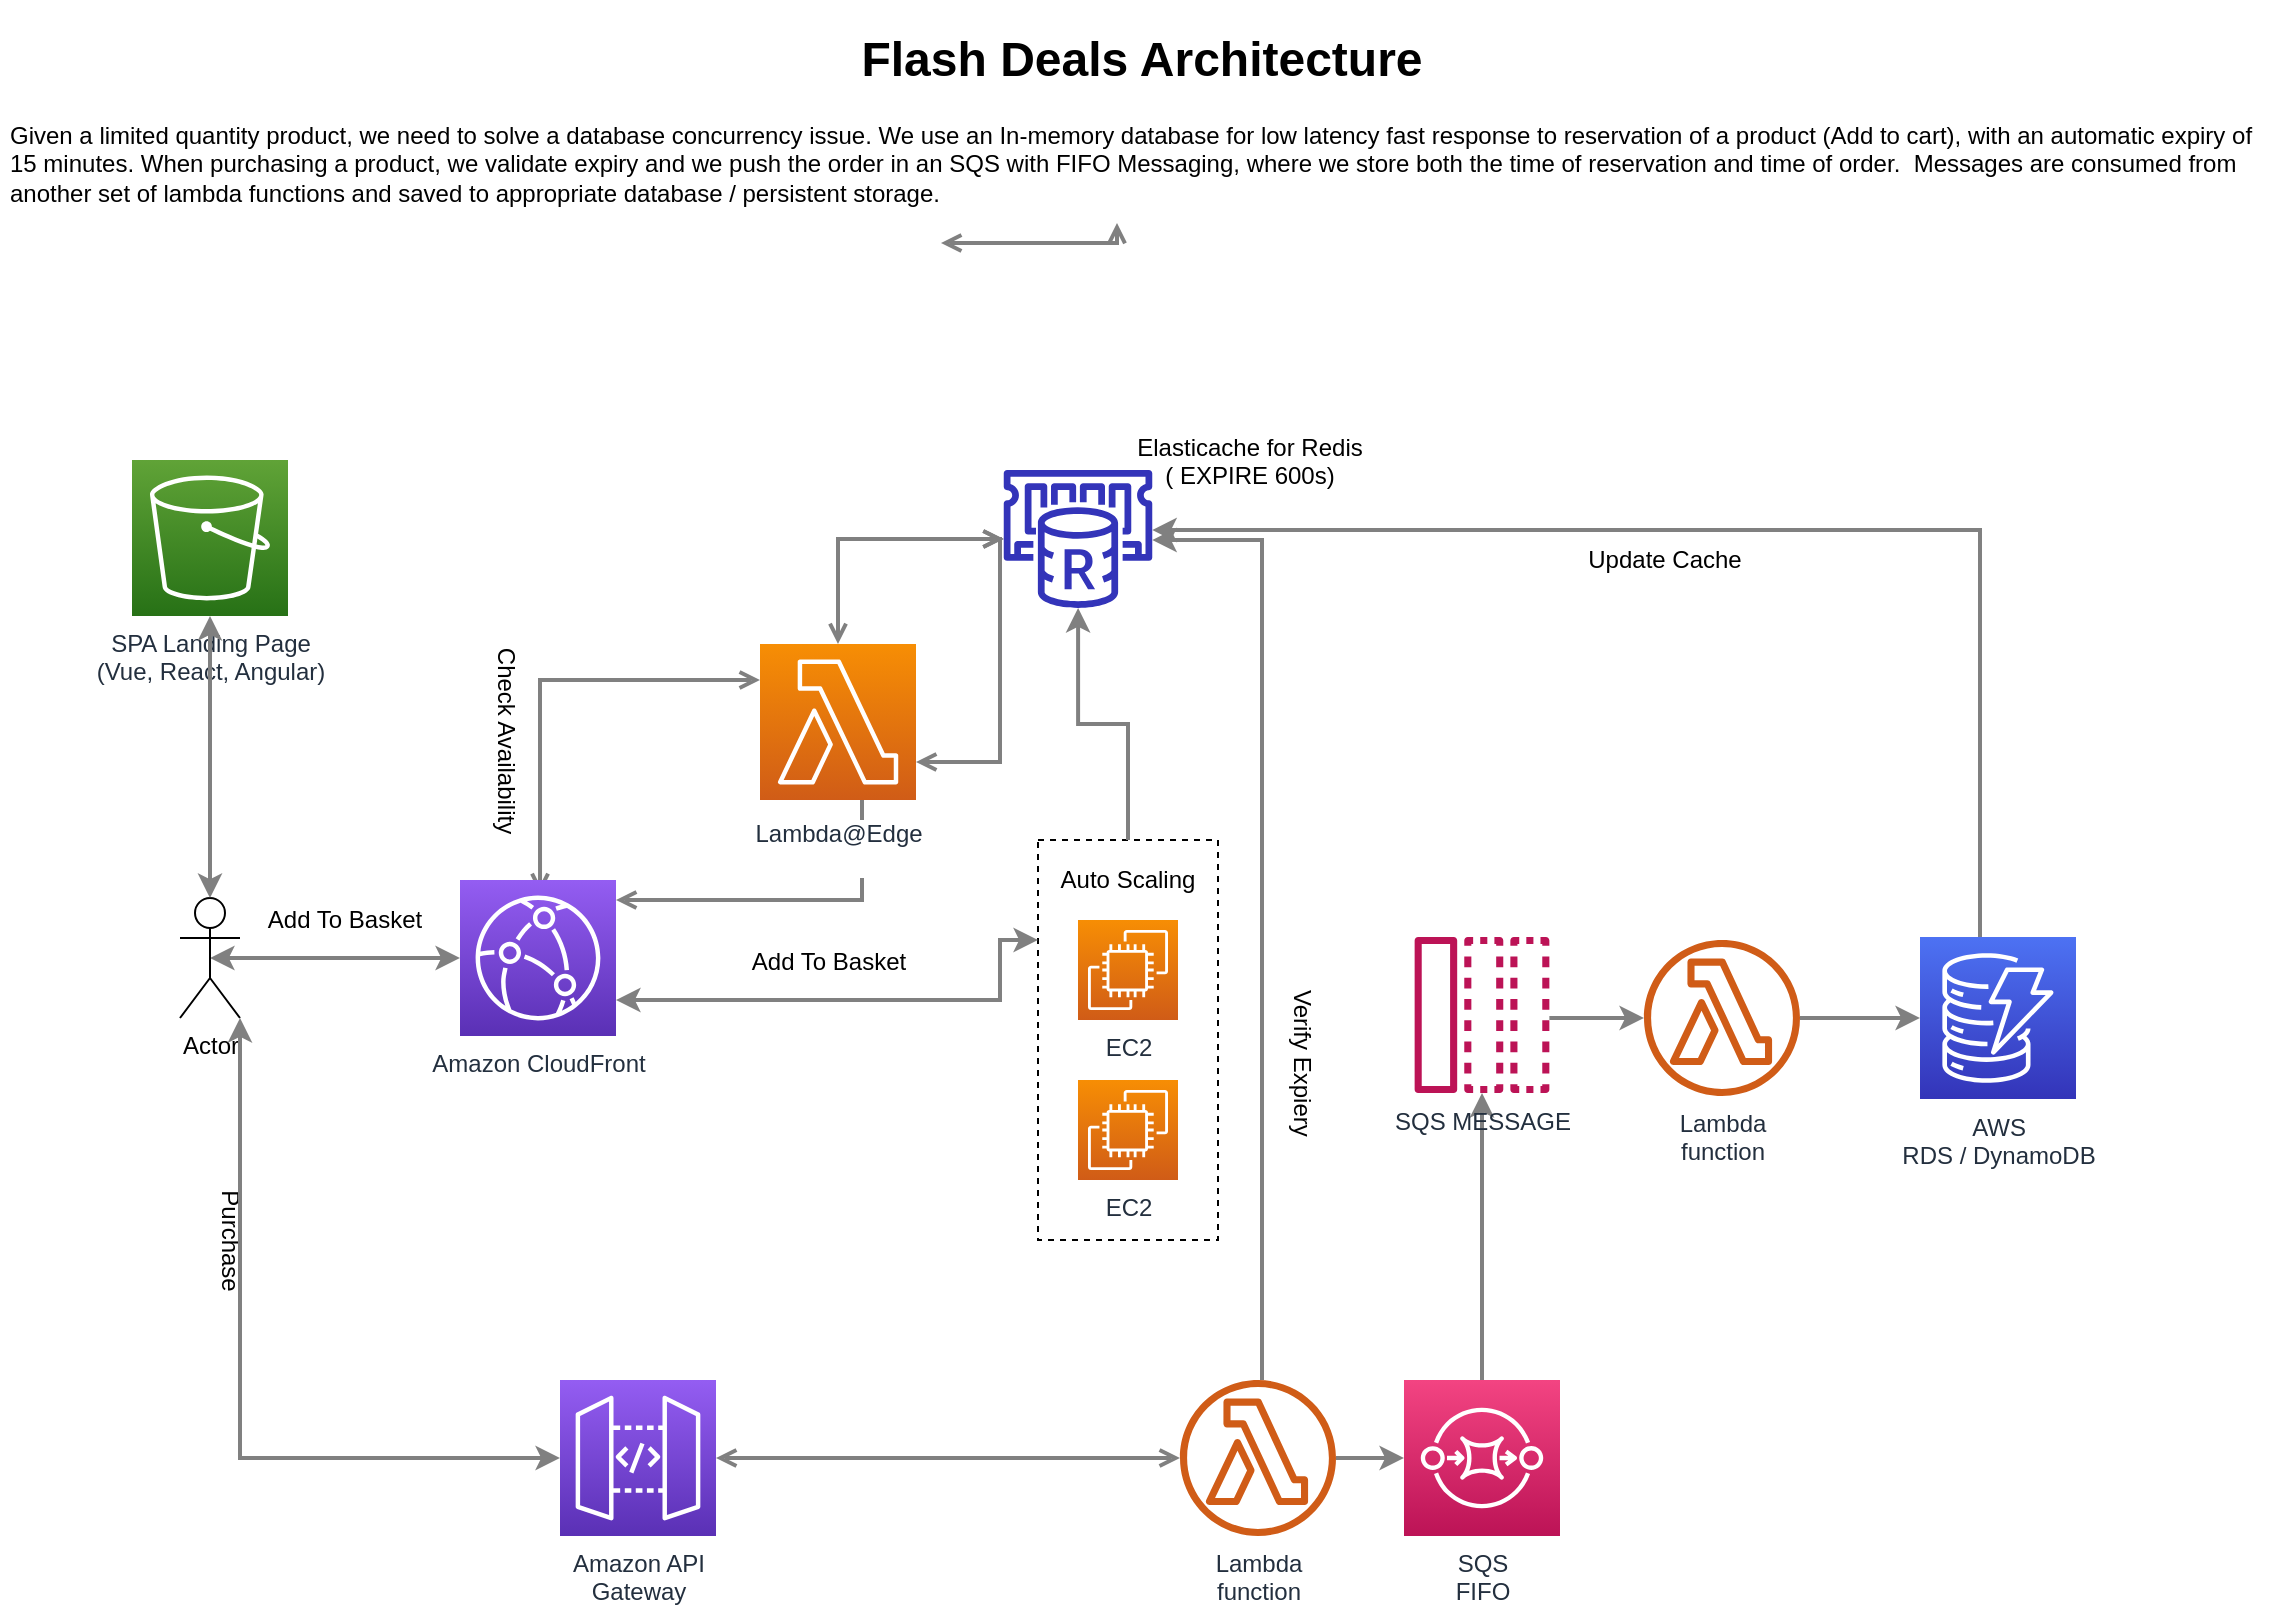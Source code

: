 <mxfile version="12.6.4" type="device"><diagram id="Ht1M8jgEwFfnCIfOTk4-" name="Page-1"><mxGraphModel dx="1408" dy="755" grid="1" gridSize="10" guides="1" tooltips="1" connect="1" arrows="1" fold="1" page="1" pageScale="1" pageWidth="1169" pageHeight="827" math="0" shadow="0"><root><mxCell id="0"/><mxCell id="1" parent="0"/><mxCell id="UEzPUAAOIrF-is8g5C7q-125" style="edgeStyle=orthogonalEdgeStyle;rounded=0;orthogonalLoop=1;jettySize=auto;html=1;startArrow=open;startFill=0;endArrow=open;endFill=0;strokeWidth=2;strokeColor=#808080;" parent="1" edge="1"><mxGeometry relative="1" as="geometry"><Array as="points"><mxPoint x="530.5" y="101.5"/><mxPoint x="530.5" y="101.5"/></Array><mxPoint x="490.5" y="101.5" as="sourcePoint"/></mxGeometry></mxCell><mxCell id="UEzPUAAOIrF-is8g5C7q-126" style="edgeStyle=orthogonalEdgeStyle;rounded=0;orthogonalLoop=1;jettySize=auto;html=1;startArrow=open;startFill=0;endArrow=open;endFill=0;strokeWidth=2;strokeColor=#808080;entryX=0.513;entryY=0.09;entryDx=0;entryDy=0;entryPerimeter=0;" parent="1" source="UEzPUAAOIrF-is8g5C7q-113" target="K_4HwZ62VuA4Mpn8NYxn-1" edge="1"><mxGeometry relative="1" as="geometry"><mxPoint x="330" y="460.5" as="targetPoint"/><Array as="points"><mxPoint x="290" y="340"/></Array></mxGeometry></mxCell><mxCell id="UEzPUAAOIrF-is8g5C7q-129" style="edgeStyle=orthogonalEdgeStyle;rounded=0;orthogonalLoop=1;jettySize=auto;html=1;startArrow=open;startFill=0;endArrow=open;endFill=0;strokeWidth=2;strokeColor=#808080;" parent="1" source="K_4HwZ62VuA4Mpn8NYxn-10" target="UEzPUAAOIrF-is8g5C7q-115" edge="1"><mxGeometry relative="1" as="geometry"><Array as="points"/><mxPoint x="477.5" y="581.5" as="sourcePoint"/></mxGeometry></mxCell><mxCell id="UEzPUAAOIrF-is8g5C7q-141" style="edgeStyle=orthogonalEdgeStyle;rounded=0;orthogonalLoop=1;jettySize=auto;html=1;startArrow=none;startFill=0;endArrow=open;endFill=0;strokeWidth=2;strokeColor=#808080;" parent="1" source="UEzPUAAOIrF-is8g5C7q-113" target="K_4HwZ62VuA4Mpn8NYxn-1" edge="1"><mxGeometry relative="1" as="geometry"><mxPoint x="422" y="390.724" as="sourcePoint"/><mxPoint x="369" y="482" as="targetPoint"/><Array as="points"><mxPoint x="451" y="450"/></Array></mxGeometry></mxCell><mxCell id="UEzPUAAOIrF-is8g5C7q-143" style="edgeStyle=orthogonalEdgeStyle;rounded=0;orthogonalLoop=1;jettySize=auto;html=1;startArrow=open;startFill=0;endArrow=open;endFill=0;strokeWidth=2;strokeColor=#808080;" parent="1" edge="1"><mxGeometry relative="1" as="geometry"><mxPoint x="490.5" y="121.5" as="sourcePoint"/><mxPoint x="578.5" y="111.5" as="targetPoint"/><Array as="points"><mxPoint x="530.5" y="121.5"/><mxPoint x="530.5" y="121.5"/></Array></mxGeometry></mxCell><mxCell id="UEzPUAAOIrF-is8g5C7q-113" value="&lt;div&gt;Lambda@Edge&lt;/div&gt;&lt;div&gt;&lt;br&gt;&lt;/div&gt;" style="outlineConnect=0;fontColor=#232F3E;gradientColor=#F78E04;gradientDirection=north;fillColor=#D05C17;strokeColor=#ffffff;dashed=0;verticalLabelPosition=bottom;verticalAlign=top;align=center;html=1;fontSize=12;fontStyle=0;aspect=fixed;shape=mxgraph.aws4.resourceIcon;resIcon=mxgraph.aws4.lambda;labelBackgroundColor=#ffffff;spacingTop=3;" parent="1" vertex="1"><mxGeometry x="400" y="322" width="78" height="78" as="geometry"/></mxCell><mxCell id="K_4HwZ62VuA4Mpn8NYxn-13" style="edgeStyle=orthogonalEdgeStyle;rounded=0;orthogonalLoop=1;jettySize=auto;html=1;strokeColor=#808080;strokeWidth=2;" parent="1" source="UEzPUAAOIrF-is8g5C7q-115" target="K_4HwZ62VuA4Mpn8NYxn-12" edge="1"><mxGeometry relative="1" as="geometry"/></mxCell><mxCell id="UEzPUAAOIrF-is8g5C7q-115" value="Lambda&lt;br&gt;function" style="outlineConnect=0;fontColor=#232F3E;gradientColor=none;fillColor=#D05C17;strokeColor=none;dashed=0;verticalLabelPosition=bottom;verticalAlign=top;align=center;html=1;fontSize=12;fontStyle=0;aspect=fixed;pointerEvents=1;shape=mxgraph.aws4.lambda_function;labelBackgroundColor=#ffffff;" parent="1" vertex="1"><mxGeometry x="610" y="690" width="78" height="78" as="geometry"/></mxCell><mxCell id="K_4HwZ62VuA4Mpn8NYxn-34" value="" style="edgeStyle=orthogonalEdgeStyle;rounded=0;orthogonalLoop=1;jettySize=auto;html=1;strokeColor=#808080;strokeWidth=2;startArrow=classic;startFill=1;entryX=0.5;entryY=0.5;entryDx=0;entryDy=0;entryPerimeter=0;" parent="1" source="K_4HwZ62VuA4Mpn8NYxn-1" target="K_4HwZ62VuA4Mpn8NYxn-43" edge="1"><mxGeometry relative="1" as="geometry"><mxPoint x="170" y="490" as="targetPoint"/><Array as="points"/></mxGeometry></mxCell><mxCell id="aXWty4QicW51y7W8SvDB-5" value="Add To Basket" style="text;html=1;align=center;verticalAlign=middle;resizable=0;points=[];labelBackgroundColor=#ffffff;" vertex="1" connectable="0" parent="K_4HwZ62VuA4Mpn8NYxn-34"><mxGeometry x="0.12" y="-3" relative="1" as="geometry"><mxPoint x="12" y="-16" as="offset"/></mxGeometry></mxCell><mxCell id="K_4HwZ62VuA4Mpn8NYxn-1" value="Amazon CloudFront" style="outlineConnect=0;fontColor=#232F3E;gradientColor=#945DF2;gradientDirection=north;fillColor=#5A30B5;strokeColor=#ffffff;dashed=0;verticalLabelPosition=bottom;verticalAlign=top;align=center;html=1;fontSize=12;fontStyle=0;aspect=fixed;shape=mxgraph.aws4.resourceIcon;resIcon=mxgraph.aws4.cloudfront;" parent="1" vertex="1"><mxGeometry x="250" y="440" width="78" height="78" as="geometry"/></mxCell><mxCell id="K_4HwZ62VuA4Mpn8NYxn-7" style="edgeStyle=orthogonalEdgeStyle;rounded=0;orthogonalLoop=1;jettySize=auto;html=1;startArrow=open;startFill=0;endArrow=open;endFill=0;strokeWidth=2;strokeColor=#808080;" parent="1" source="K_4HwZ62VuA4Mpn8NYxn-6" target="UEzPUAAOIrF-is8g5C7q-113" edge="1"><mxGeometry relative="1" as="geometry"><mxPoint x="430" y="272" as="sourcePoint"/><mxPoint x="418.014" y="322.52" as="targetPoint"/></mxGeometry></mxCell><mxCell id="K_4HwZ62VuA4Mpn8NYxn-9" style="edgeStyle=orthogonalEdgeStyle;rounded=0;orthogonalLoop=1;jettySize=auto;html=1;startArrow=open;startFill=0;endArrow=open;endFill=0;strokeWidth=2;strokeColor=#808080;" parent="1" source="K_4HwZ62VuA4Mpn8NYxn-6" target="UEzPUAAOIrF-is8g5C7q-113" edge="1"><mxGeometry relative="1" as="geometry"><mxPoint x="490" y="320" as="sourcePoint"/><mxPoint x="653" y="362" as="targetPoint"/><Array as="points"><mxPoint x="520" y="381"/></Array></mxGeometry></mxCell><mxCell id="K_4HwZ62VuA4Mpn8NYxn-10" value="&lt;div&gt;Amazon API&lt;/div&gt;&lt;div&gt;Gateway&lt;br&gt;&lt;/div&gt;" style="outlineConnect=0;fontColor=#232F3E;gradientColor=#945DF2;gradientDirection=north;fillColor=#5A30B5;strokeColor=#ffffff;dashed=0;verticalLabelPosition=bottom;verticalAlign=top;align=center;html=1;fontSize=12;fontStyle=0;aspect=fixed;shape=mxgraph.aws4.resourceIcon;resIcon=mxgraph.aws4.api_gateway;" parent="1" vertex="1"><mxGeometry x="300" y="690" width="78" height="78" as="geometry"/></mxCell><mxCell id="K_4HwZ62VuA4Mpn8NYxn-15" style="edgeStyle=orthogonalEdgeStyle;rounded=0;orthogonalLoop=1;jettySize=auto;html=1;strokeColor=#808080;strokeWidth=2;" parent="1" source="K_4HwZ62VuA4Mpn8NYxn-12" target="K_4HwZ62VuA4Mpn8NYxn-14" edge="1"><mxGeometry relative="1" as="geometry"/></mxCell><mxCell id="K_4HwZ62VuA4Mpn8NYxn-12" value="&lt;div&gt;SQS&lt;/div&gt;&lt;div&gt;FIFO&lt;br&gt;&lt;/div&gt;" style="outlineConnect=0;fontColor=#232F3E;gradientColor=#F34482;gradientDirection=north;fillColor=#BC1356;strokeColor=#ffffff;dashed=0;verticalLabelPosition=bottom;verticalAlign=top;align=center;html=1;fontSize=12;fontStyle=0;aspect=fixed;shape=mxgraph.aws4.resourceIcon;resIcon=mxgraph.aws4.sqs;" parent="1" vertex="1"><mxGeometry x="722" y="690" width="78" height="78" as="geometry"/></mxCell><mxCell id="K_4HwZ62VuA4Mpn8NYxn-22" style="edgeStyle=orthogonalEdgeStyle;rounded=0;orthogonalLoop=1;jettySize=auto;html=1;strokeColor=#808080;strokeWidth=2;" parent="1" source="K_4HwZ62VuA4Mpn8NYxn-14" target="K_4HwZ62VuA4Mpn8NYxn-21" edge="1"><mxGeometry relative="1" as="geometry"><mxPoint x="790" y="630" as="targetPoint"/><Array as="points"><mxPoint x="810" y="509"/><mxPoint x="810" y="509"/></Array></mxGeometry></mxCell><mxCell id="K_4HwZ62VuA4Mpn8NYxn-14" value="SQS MESSAGE" style="outlineConnect=0;fontColor=#232F3E;gradientColor=none;fillColor=#BC1356;strokeColor=none;dashed=0;verticalLabelPosition=bottom;verticalAlign=top;align=center;html=1;fontSize=12;fontStyle=0;aspect=fixed;pointerEvents=1;shape=mxgraph.aws4.message;" parent="1" vertex="1"><mxGeometry x="723" y="468.5" width="76" height="78" as="geometry"/></mxCell><mxCell id="K_4HwZ62VuA4Mpn8NYxn-27" style="edgeStyle=orthogonalEdgeStyle;rounded=0;orthogonalLoop=1;jettySize=auto;html=1;strokeColor=#808080;strokeWidth=2;" parent="1" source="K_4HwZ62VuA4Mpn8NYxn-21" target="K_4HwZ62VuA4Mpn8NYxn-25" edge="1"><mxGeometry relative="1" as="geometry"/></mxCell><mxCell id="K_4HwZ62VuA4Mpn8NYxn-25" value="&lt;div&gt;AWS &lt;br&gt;&lt;/div&gt;&lt;div&gt;RDS / DynamoDB&lt;br&gt;&lt;/div&gt;" style="outlineConnect=0;fontColor=#232F3E;gradientColor=#4D72F3;gradientDirection=north;fillColor=#3334B9;strokeColor=#ffffff;dashed=0;verticalLabelPosition=bottom;verticalAlign=top;align=center;html=1;fontSize=12;fontStyle=0;aspect=fixed;shape=mxgraph.aws4.resourceIcon;resIcon=mxgraph.aws4.dynamodb;" parent="1" vertex="1"><mxGeometry x="980" y="468.5" width="78" height="81" as="geometry"/></mxCell><mxCell id="K_4HwZ62VuA4Mpn8NYxn-32" style="edgeStyle=orthogonalEdgeStyle;rounded=0;orthogonalLoop=1;jettySize=auto;html=1;strokeColor=#808080;strokeWidth=2;" parent="1" source="K_4HwZ62VuA4Mpn8NYxn-25" target="K_4HwZ62VuA4Mpn8NYxn-6" edge="1"><mxGeometry relative="1" as="geometry"><mxPoint x="620" y="280" as="targetPoint"/><Array as="points"><mxPoint x="1010" y="265"/></Array><mxPoint x="1050" y="410" as="sourcePoint"/></mxGeometry></mxCell><mxCell id="K_4HwZ62VuA4Mpn8NYxn-33" value="&lt;div&gt;Update Cache &lt;br&gt;&lt;/div&gt;" style="text;html=1;align=center;verticalAlign=middle;resizable=0;points=[];labelBackgroundColor=#ffffff;" parent="K_4HwZ62VuA4Mpn8NYxn-32" vertex="1" connectable="0"><mxGeometry x="0.07" y="-1" relative="1" as="geometry"><mxPoint x="-31.14" y="15.5" as="offset"/></mxGeometry></mxCell><mxCell id="K_4HwZ62VuA4Mpn8NYxn-43" value="Actor" style="shape=umlActor;verticalLabelPosition=bottom;labelBackgroundColor=#ffffff;verticalAlign=top;html=1;outlineConnect=0;" parent="1" vertex="1"><mxGeometry x="110" y="449" width="30" height="60" as="geometry"/></mxCell><mxCell id="K_4HwZ62VuA4Mpn8NYxn-46" value="&lt;h1 align=&quot;center&quot;&gt;Flash Deals Architecture&lt;br&gt;&lt;/h1&gt;&lt;p&gt;Given a limited quantity product, we need to solve a database concurrency issue. We use an In-memory database for low latency fast response to reservation of a product (Add to cart), with an automatic expiry of 15 minutes. When purchasing a product, we validate expiry and we push the order in an SQS with FIFO Messaging, where we store both the time of reservation and time of order.&amp;nbsp; Messages are consumed from another set of lambda functions and saved to appropriate database / persistent storage.&lt;br&gt;&lt;/p&gt;&lt;p&gt;&lt;br&gt;&lt;/p&gt;" style="text;html=1;strokeColor=none;fillColor=none;spacing=5;spacingTop=-20;whiteSpace=wrap;overflow=hidden;rounded=0;" parent="1" vertex="1"><mxGeometry x="20" y="10" width="1140" height="130" as="geometry"/></mxCell><mxCell id="K_4HwZ62VuA4Mpn8NYxn-53" value="" style="group" parent="1" vertex="1" connectable="0"><mxGeometry x="490" y="215" width="233" height="89" as="geometry"/></mxCell><mxCell id="K_4HwZ62VuA4Mpn8NYxn-41" value="" style="group" parent="K_4HwZ62VuA4Mpn8NYxn-53" vertex="1" connectable="0"><mxGeometry width="130" height="89" as="geometry"/></mxCell><mxCell id="K_4HwZ62VuA4Mpn8NYxn-6" value="" style="outlineConnect=0;fontColor=#232F3E;gradientColor=none;fillColor=#3334B9;strokeColor=none;dashed=0;verticalLabelPosition=bottom;verticalAlign=top;align=center;html=1;fontSize=12;fontStyle=0;aspect=fixed;pointerEvents=1;shape=mxgraph.aws4.elasticache_for_redis;" parent="K_4HwZ62VuA4Mpn8NYxn-41" vertex="1"><mxGeometry x="30" y="20" width="78" height="69" as="geometry"/></mxCell><mxCell id="K_4HwZ62VuA4Mpn8NYxn-37" value="&lt;div&gt;Elasticache for Redis&lt;/div&gt;&lt;div&gt;( EXPIRE 600s)&lt;/div&gt;&lt;div&gt;&lt;br&gt;&lt;/div&gt;" style="text;html=1;strokeColor=none;fillColor=none;align=center;verticalAlign=middle;whiteSpace=wrap;rounded=0;" parent="K_4HwZ62VuA4Mpn8NYxn-53" vertex="1"><mxGeometry x="90" y="13" width="130" height="20" as="geometry"/></mxCell><mxCell id="aXWty4QicW51y7W8SvDB-1" value="&lt;div&gt;SPA Landing Page&lt;/div&gt;&lt;div&gt;(Vue, React, Angular)&lt;br&gt;&lt;/div&gt;" style="outlineConnect=0;fontColor=#232F3E;gradientColor=#60A337;gradientDirection=north;fillColor=#277116;strokeColor=#ffffff;dashed=0;verticalLabelPosition=bottom;verticalAlign=top;align=center;html=1;fontSize=12;fontStyle=0;aspect=fixed;shape=mxgraph.aws4.resourceIcon;resIcon=mxgraph.aws4.s3;" vertex="1" parent="1"><mxGeometry x="86" y="230" width="78" height="78" as="geometry"/></mxCell><mxCell id="aXWty4QicW51y7W8SvDB-2" value="" style="edgeStyle=orthogonalEdgeStyle;rounded=0;orthogonalLoop=1;jettySize=auto;html=1;strokeColor=#808080;strokeWidth=2;startArrow=classic;startFill=1;entryX=0.5;entryY=0;entryDx=0;entryDy=0;entryPerimeter=0;" edge="1" parent="1" source="aXWty4QicW51y7W8SvDB-1" target="K_4HwZ62VuA4Mpn8NYxn-43"><mxGeometry relative="1" as="geometry"><mxPoint x="90" y="469" as="targetPoint"/><Array as="points"><mxPoint x="125" y="283"/></Array><mxPoint x="240" y="390" as="sourcePoint"/></mxGeometry></mxCell><mxCell id="aXWty4QicW51y7W8SvDB-8" value="" style="group" vertex="1" connectable="0" parent="1"><mxGeometry x="570" y="450" width="160" height="118" as="geometry"/></mxCell><mxCell id="aXWty4QicW51y7W8SvDB-27" value="" style="group" vertex="1" connectable="0" parent="aXWty4QicW51y7W8SvDB-8"><mxGeometry x="40" y="-180" width="120" height="298" as="geometry"/></mxCell><mxCell id="K_4HwZ62VuA4Mpn8NYxn-35" style="edgeStyle=orthogonalEdgeStyle;rounded=0;orthogonalLoop=1;jettySize=auto;html=1;strokeColor=#808080;strokeWidth=2;" parent="aXWty4QicW51y7W8SvDB-27" source="UEzPUAAOIrF-is8g5C7q-115" target="K_4HwZ62VuA4Mpn8NYxn-6" edge="1"><mxGeometry relative="1" as="geometry"><Array as="points"><mxPoint x="41"/></Array></mxGeometry></mxCell><mxCell id="K_4HwZ62VuA4Mpn8NYxn-36" value="&lt;div&gt;Verify Expiery&lt;/div&gt;" style="text;html=1;rotation=90;" parent="aXWty4QicW51y7W8SvDB-27" vertex="1"><mxGeometry y="268" width="120" height="30" as="geometry"/></mxCell><mxCell id="K_4HwZ62VuA4Mpn8NYxn-21" value="Lambda&lt;br&gt;function" style="outlineConnect=0;fontColor=#232F3E;gradientColor=none;fillColor=#D05C17;strokeColor=none;dashed=0;verticalLabelPosition=bottom;verticalAlign=top;align=center;html=1;fontSize=12;fontStyle=0;aspect=fixed;pointerEvents=1;shape=mxgraph.aws4.lambda_function;labelBackgroundColor=#ffffff;" parent="1" vertex="1"><mxGeometry x="842" y="470" width="78" height="78" as="geometry"/></mxCell><mxCell id="aXWty4QicW51y7W8SvDB-16" value="&lt;div&gt;Purchase&lt;/div&gt;" style="text;html=1;align=center;verticalAlign=middle;resizable=0;points=[];autosize=1;rotation=90;" vertex="1" parent="1"><mxGeometry x="100" y="610" width="70" height="20" as="geometry"/></mxCell><mxCell id="aXWty4QicW51y7W8SvDB-18" value="" style="edgeStyle=orthogonalEdgeStyle;rounded=0;orthogonalLoop=1;jettySize=auto;html=1;strokeColor=#808080;strokeWidth=2;startArrow=classic;startFill=1;entryX=1;entryY=1;entryDx=0;entryDy=0;entryPerimeter=0;" edge="1" parent="1" target="K_4HwZ62VuA4Mpn8NYxn-43"><mxGeometry relative="1" as="geometry"><mxPoint x="160" y="540" as="targetPoint"/><Array as="points"><mxPoint x="140" y="729"/></Array><mxPoint x="300" y="729" as="sourcePoint"/></mxGeometry></mxCell><mxCell id="aXWty4QicW51y7W8SvDB-22" value="" style="group" vertex="1" connectable="0" parent="1"><mxGeometry x="539" y="420" width="90" height="200" as="geometry"/></mxCell><mxCell id="aXWty4QicW51y7W8SvDB-11" value="" style="rounded=0;whiteSpace=wrap;html=1;labelBackgroundColor=none;fillColor=none;dashed=1;" vertex="1" parent="aXWty4QicW51y7W8SvDB-22"><mxGeometry width="90" height="200" as="geometry"/></mxCell><mxCell id="aXWty4QicW51y7W8SvDB-7" value="&lt;div&gt;EC2 &lt;/div&gt;" style="outlineConnect=0;fontColor=#232F3E;gradientColor=#F78E04;gradientDirection=north;fillColor=#D05C17;strokeColor=#ffffff;dashed=0;verticalLabelPosition=bottom;verticalAlign=top;align=center;html=1;fontSize=12;fontStyle=0;aspect=fixed;shape=mxgraph.aws4.resourceIcon;resIcon=mxgraph.aws4.ec2;" vertex="1" parent="aXWty4QicW51y7W8SvDB-22"><mxGeometry x="20" y="40" width="50" height="50" as="geometry"/></mxCell><mxCell id="aXWty4QicW51y7W8SvDB-9" value="&lt;div&gt;EC2 &lt;/div&gt;" style="outlineConnect=0;fontColor=#232F3E;gradientColor=#F78E04;gradientDirection=north;fillColor=#D05C17;strokeColor=#ffffff;dashed=0;verticalLabelPosition=bottom;verticalAlign=top;align=center;html=1;fontSize=12;fontStyle=0;aspect=fixed;shape=mxgraph.aws4.resourceIcon;resIcon=mxgraph.aws4.ec2;" vertex="1" parent="aXWty4QicW51y7W8SvDB-22"><mxGeometry x="20" y="120" width="50" height="50" as="geometry"/></mxCell><mxCell id="aXWty4QicW51y7W8SvDB-15" value="Auto Scaling" style="text;html=1;strokeColor=none;fillColor=none;align=center;verticalAlign=middle;whiteSpace=wrap;rounded=0;" vertex="1" parent="aXWty4QicW51y7W8SvDB-22"><mxGeometry x="5" y="10" width="80" height="20" as="geometry"/></mxCell><mxCell id="aXWty4QicW51y7W8SvDB-25" value="" style="edgeStyle=orthogonalEdgeStyle;rounded=0;orthogonalLoop=1;jettySize=auto;html=1;strokeColor=#808080;strokeWidth=2;startArrow=classic;startFill=1;exitX=0;exitY=0.25;exitDx=0;exitDy=0;" edge="1" parent="1" source="aXWty4QicW51y7W8SvDB-11" target="K_4HwZ62VuA4Mpn8NYxn-1"><mxGeometry relative="1" as="geometry"><mxPoint x="330" y="489" as="targetPoint"/><Array as="points"><mxPoint x="520" y="500"/></Array><mxPoint x="500" y="450" as="sourcePoint"/></mxGeometry></mxCell><mxCell id="aXWty4QicW51y7W8SvDB-26" value="Add To Basket" style="text;html=1;align=center;verticalAlign=middle;resizable=0;points=[];labelBackgroundColor=#ffffff;" vertex="1" connectable="0" parent="aXWty4QicW51y7W8SvDB-25"><mxGeometry x="0.12" y="-3" relative="1" as="geometry"><mxPoint y="-16" as="offset"/></mxGeometry></mxCell><mxCell id="aXWty4QicW51y7W8SvDB-28" style="edgeStyle=orthogonalEdgeStyle;rounded=0;orthogonalLoop=1;jettySize=auto;html=1;strokeColor=#808080;strokeWidth=2;exitX=0.5;exitY=0;exitDx=0;exitDy=0;" edge="1" parent="1" source="aXWty4QicW51y7W8SvDB-11" target="K_4HwZ62VuA4Mpn8NYxn-6"><mxGeometry relative="1" as="geometry"><mxPoint x="589.5" y="447.65" as="sourcePoint"/><mxPoint x="589.5" y="303.995" as="targetPoint"/></mxGeometry></mxCell><mxCell id="aXWty4QicW51y7W8SvDB-29" value="Check Availability" style="text;html=1;align=center;verticalAlign=middle;resizable=0;points=[];autosize=1;rotation=90;" vertex="1" parent="1"><mxGeometry x="218" y="360" width="110" height="20" as="geometry"/></mxCell></root></mxGraphModel></diagram></mxfile>